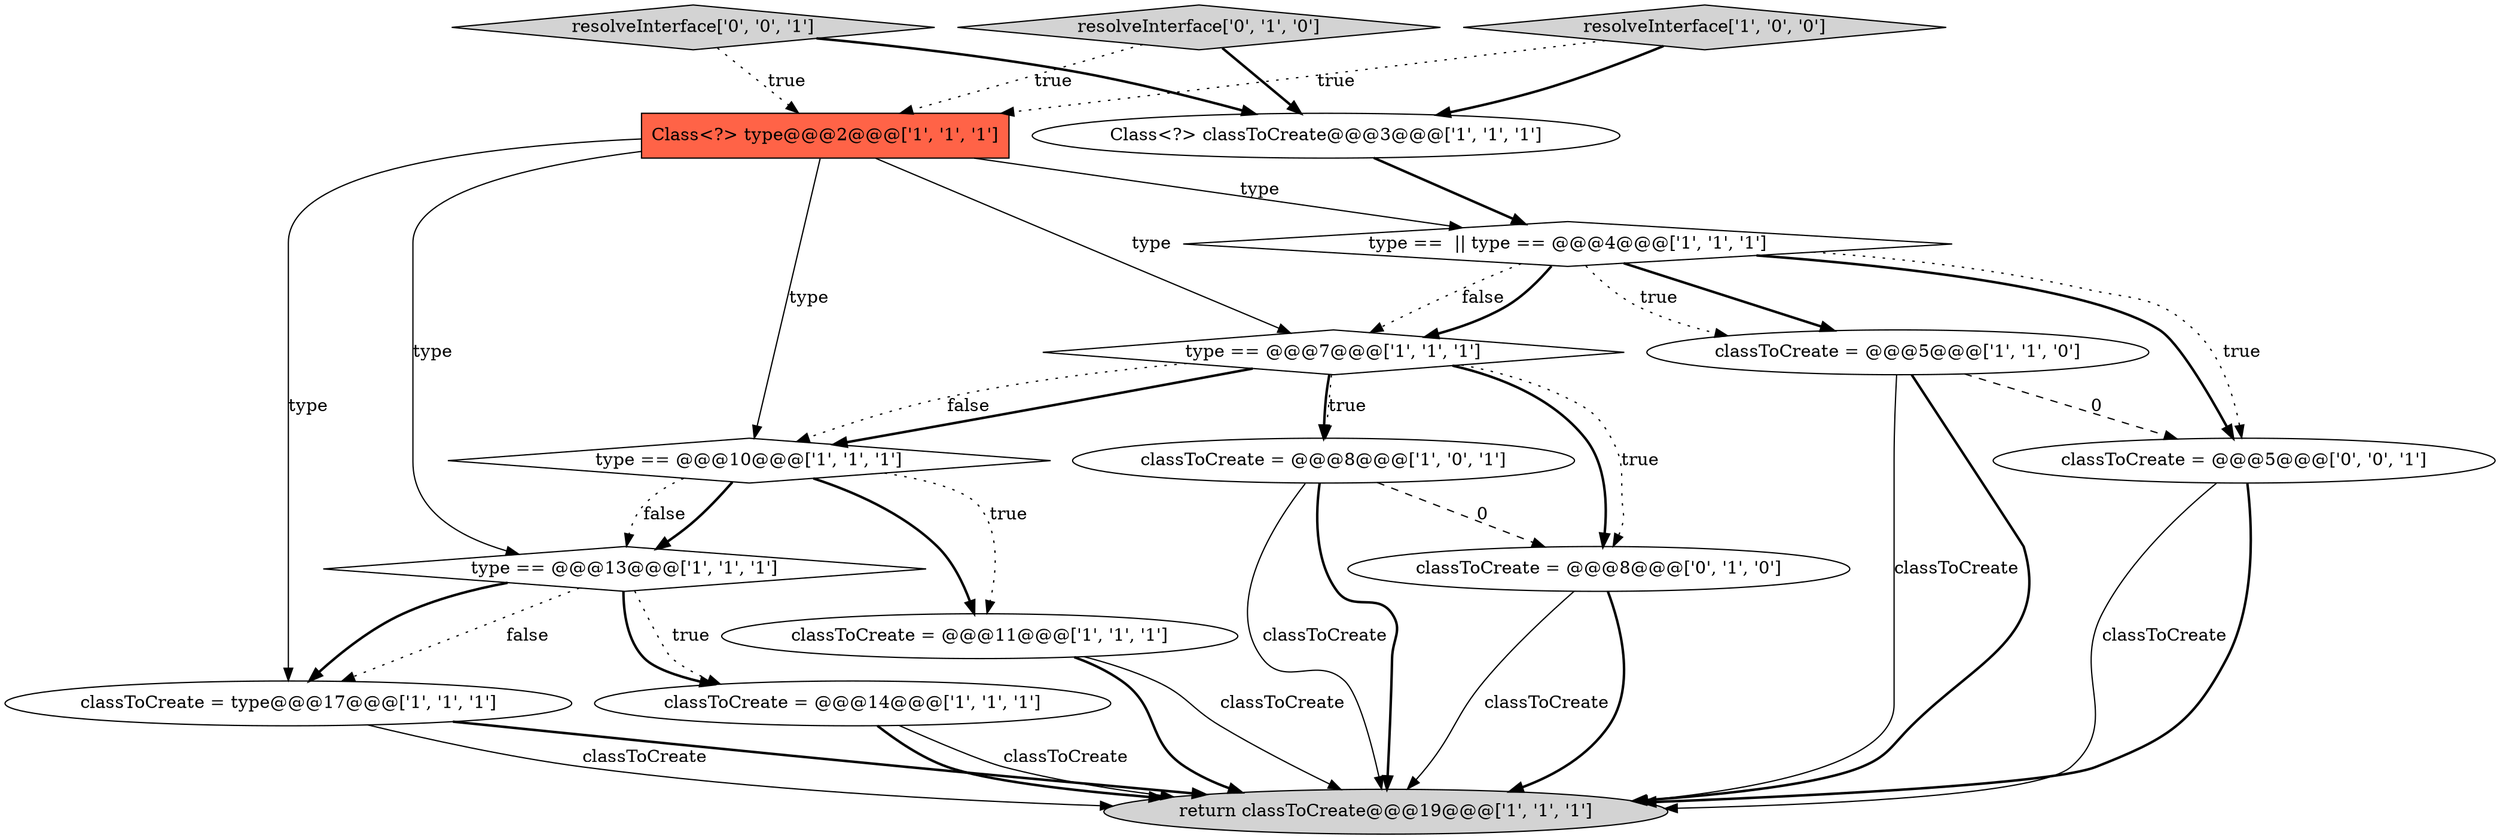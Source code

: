 digraph {
0 [style = filled, label = "classToCreate = @@@8@@@['1', '0', '1']", fillcolor = white, shape = ellipse image = "AAA0AAABBB1BBB"];
2 [style = filled, label = "Class<?> classToCreate@@@3@@@['1', '1', '1']", fillcolor = white, shape = ellipse image = "AAA0AAABBB1BBB"];
8 [style = filled, label = "classToCreate = @@@14@@@['1', '1', '1']", fillcolor = white, shape = ellipse image = "AAA0AAABBB1BBB"];
14 [style = filled, label = "classToCreate = @@@8@@@['0', '1', '0']", fillcolor = white, shape = ellipse image = "AAA1AAABBB2BBB"];
13 [style = filled, label = "resolveInterface['0', '1', '0']", fillcolor = lightgray, shape = diamond image = "AAA0AAABBB2BBB"];
5 [style = filled, label = "classToCreate = @@@11@@@['1', '1', '1']", fillcolor = white, shape = ellipse image = "AAA0AAABBB1BBB"];
1 [style = filled, label = "resolveInterface['1', '0', '0']", fillcolor = lightgray, shape = diamond image = "AAA0AAABBB1BBB"];
12 [style = filled, label = "type == @@@7@@@['1', '1', '1']", fillcolor = white, shape = diamond image = "AAA0AAABBB1BBB"];
15 [style = filled, label = "classToCreate = @@@5@@@['0', '0', '1']", fillcolor = white, shape = ellipse image = "AAA0AAABBB3BBB"];
9 [style = filled, label = "type == @@@10@@@['1', '1', '1']", fillcolor = white, shape = diamond image = "AAA0AAABBB1BBB"];
3 [style = filled, label = "classToCreate = @@@5@@@['1', '1', '0']", fillcolor = white, shape = ellipse image = "AAA0AAABBB1BBB"];
16 [style = filled, label = "resolveInterface['0', '0', '1']", fillcolor = lightgray, shape = diamond image = "AAA0AAABBB3BBB"];
7 [style = filled, label = "classToCreate = type@@@17@@@['1', '1', '1']", fillcolor = white, shape = ellipse image = "AAA0AAABBB1BBB"];
11 [style = filled, label = "type == @@@13@@@['1', '1', '1']", fillcolor = white, shape = diamond image = "AAA0AAABBB1BBB"];
4 [style = filled, label = "return classToCreate@@@19@@@['1', '1', '1']", fillcolor = lightgray, shape = ellipse image = "AAA0AAABBB1BBB"];
6 [style = filled, label = "Class<?> type@@@2@@@['1', '1', '1']", fillcolor = tomato, shape = box image = "AAA0AAABBB1BBB"];
10 [style = filled, label = "type ==  || type == @@@4@@@['1', '1', '1']", fillcolor = white, shape = diamond image = "AAA0AAABBB1BBB"];
12->0 [style = bold, label=""];
13->6 [style = dotted, label="true"];
6->12 [style = solid, label="type"];
0->4 [style = bold, label=""];
9->11 [style = bold, label=""];
10->3 [style = dotted, label="true"];
8->4 [style = bold, label=""];
9->5 [style = dotted, label="true"];
15->4 [style = solid, label="classToCreate"];
10->12 [style = dotted, label="false"];
3->4 [style = solid, label="classToCreate"];
12->14 [style = bold, label=""];
14->4 [style = solid, label="classToCreate"];
15->4 [style = bold, label=""];
12->0 [style = dotted, label="true"];
6->11 [style = solid, label="type"];
0->14 [style = dashed, label="0"];
2->10 [style = bold, label=""];
1->6 [style = dotted, label="true"];
11->7 [style = dotted, label="false"];
7->4 [style = solid, label="classToCreate"];
6->9 [style = solid, label="type"];
10->3 [style = bold, label=""];
6->10 [style = solid, label="type"];
5->4 [style = bold, label=""];
11->7 [style = bold, label=""];
10->12 [style = bold, label=""];
16->2 [style = bold, label=""];
12->9 [style = bold, label=""];
12->9 [style = dotted, label="false"];
16->6 [style = dotted, label="true"];
11->8 [style = dotted, label="true"];
11->8 [style = bold, label=""];
7->4 [style = bold, label=""];
8->4 [style = solid, label="classToCreate"];
12->14 [style = dotted, label="true"];
3->15 [style = dashed, label="0"];
10->15 [style = bold, label=""];
5->4 [style = solid, label="classToCreate"];
14->4 [style = bold, label=""];
10->15 [style = dotted, label="true"];
13->2 [style = bold, label=""];
9->5 [style = bold, label=""];
6->7 [style = solid, label="type"];
1->2 [style = bold, label=""];
3->4 [style = bold, label=""];
9->11 [style = dotted, label="false"];
0->4 [style = solid, label="classToCreate"];
}
